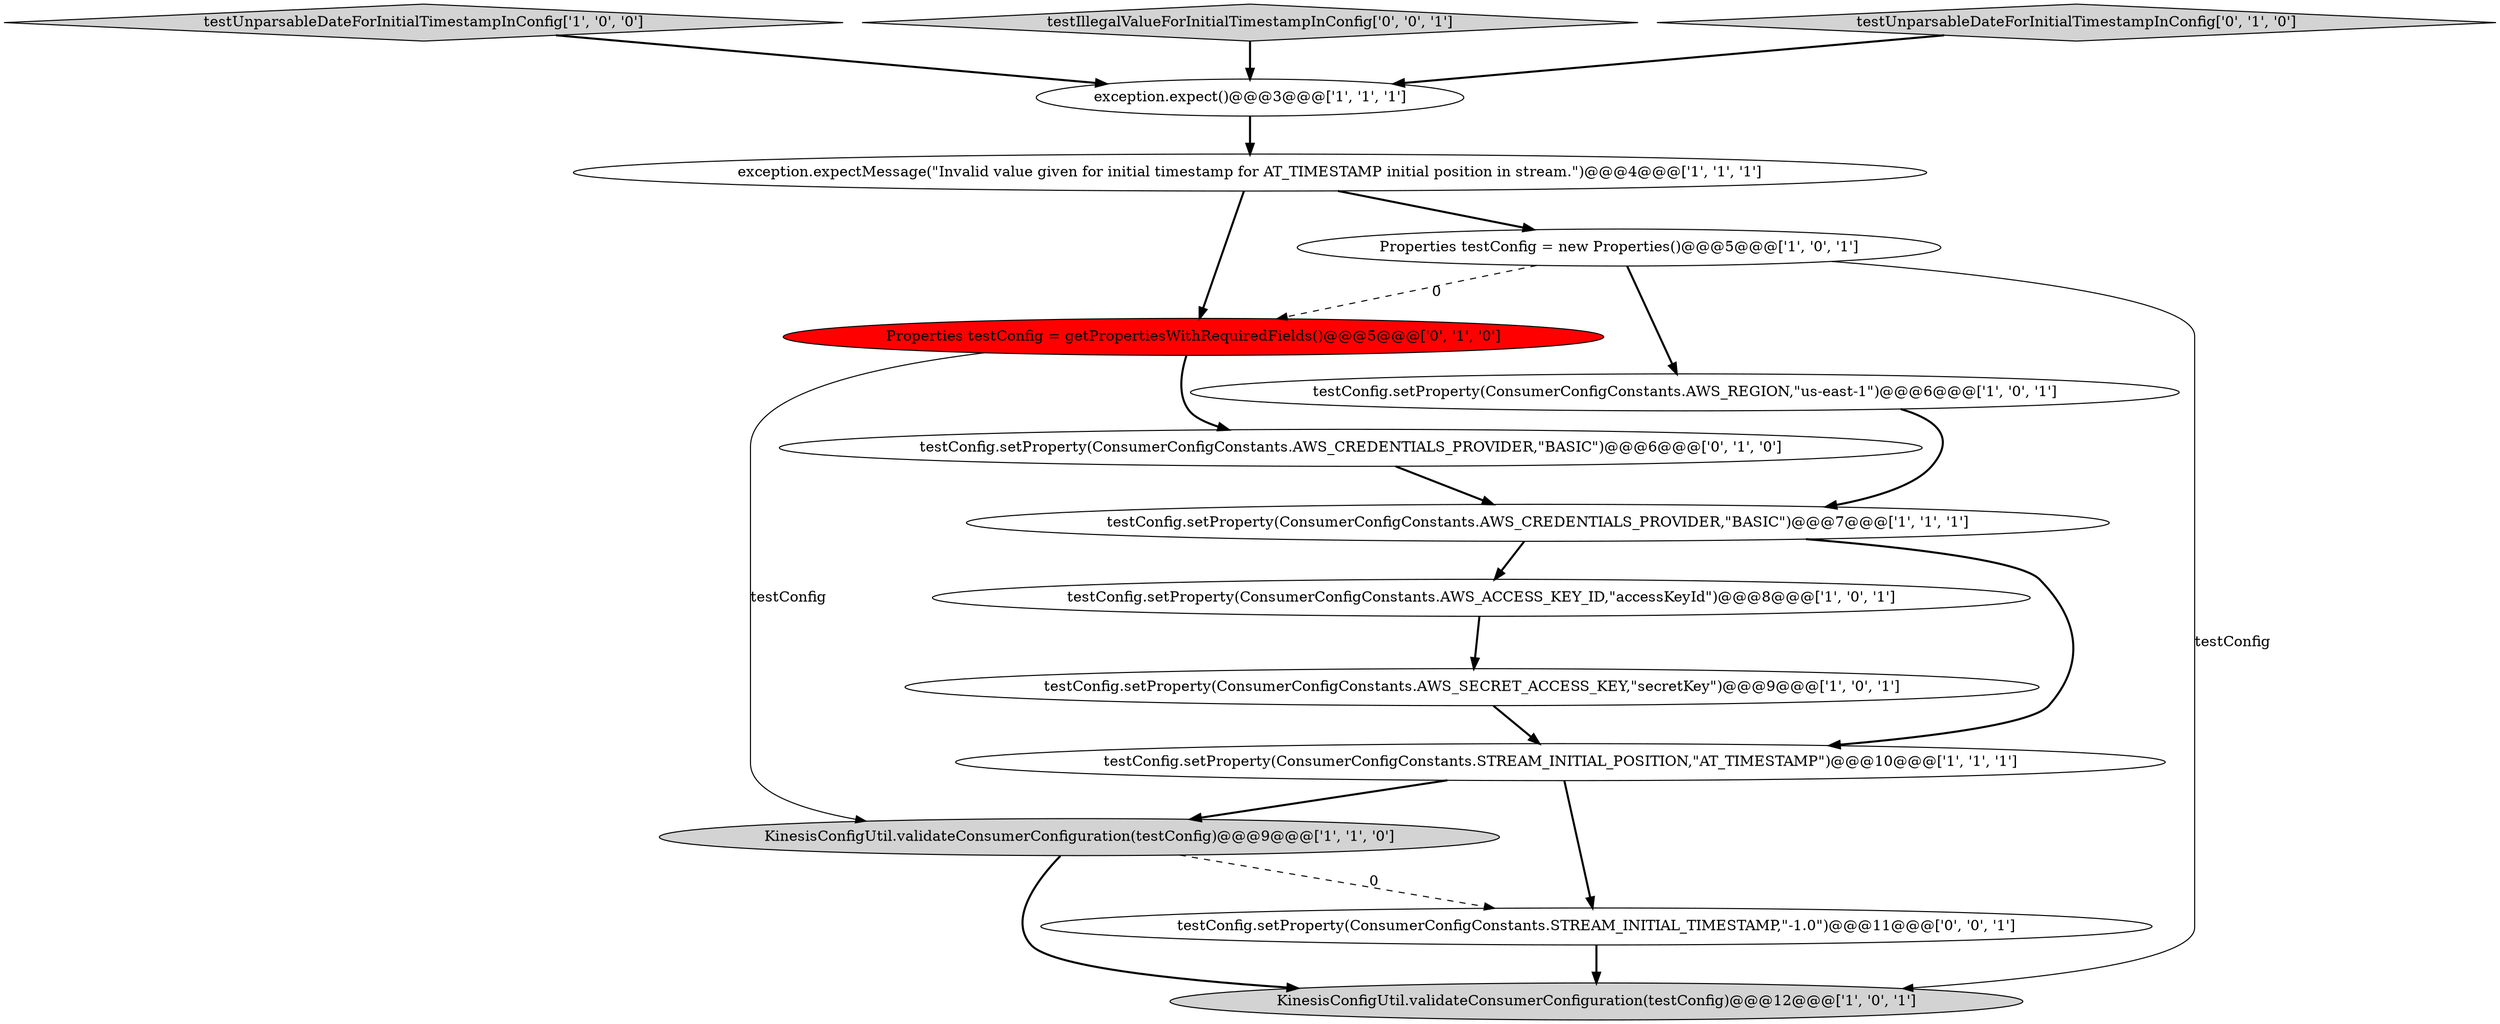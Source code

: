 digraph {
4 [style = filled, label = "KinesisConfigUtil.validateConsumerConfiguration(testConfig)@@@9@@@['1', '1', '0']", fillcolor = lightgray, shape = ellipse image = "AAA0AAABBB1BBB"];
2 [style = filled, label = "testConfig.setProperty(ConsumerConfigConstants.AWS_REGION,\"us-east-1\")@@@6@@@['1', '0', '1']", fillcolor = white, shape = ellipse image = "AAA0AAABBB1BBB"];
8 [style = filled, label = "KinesisConfigUtil.validateConsumerConfiguration(testConfig)@@@12@@@['1', '0', '1']", fillcolor = lightgray, shape = ellipse image = "AAA0AAABBB1BBB"];
9 [style = filled, label = "testConfig.setProperty(ConsumerConfigConstants.AWS_CREDENTIALS_PROVIDER,\"BASIC\")@@@7@@@['1', '1', '1']", fillcolor = white, shape = ellipse image = "AAA0AAABBB1BBB"];
10 [style = filled, label = "testUnparsableDateForInitialTimestampInConfig['1', '0', '0']", fillcolor = lightgray, shape = diamond image = "AAA0AAABBB1BBB"];
15 [style = filled, label = "testIllegalValueForInitialTimestampInConfig['0', '0', '1']", fillcolor = lightgray, shape = diamond image = "AAA0AAABBB3BBB"];
1 [style = filled, label = "testConfig.setProperty(ConsumerConfigConstants.AWS_ACCESS_KEY_ID,\"accessKeyId\")@@@8@@@['1', '0', '1']", fillcolor = white, shape = ellipse image = "AAA0AAABBB1BBB"];
13 [style = filled, label = "testUnparsableDateForInitialTimestampInConfig['0', '1', '0']", fillcolor = lightgray, shape = diamond image = "AAA0AAABBB2BBB"];
7 [style = filled, label = "Properties testConfig = new Properties()@@@5@@@['1', '0', '1']", fillcolor = white, shape = ellipse image = "AAA0AAABBB1BBB"];
11 [style = filled, label = "Properties testConfig = getPropertiesWithRequiredFields()@@@5@@@['0', '1', '0']", fillcolor = red, shape = ellipse image = "AAA1AAABBB2BBB"];
12 [style = filled, label = "testConfig.setProperty(ConsumerConfigConstants.AWS_CREDENTIALS_PROVIDER,\"BASIC\")@@@6@@@['0', '1', '0']", fillcolor = white, shape = ellipse image = "AAA0AAABBB2BBB"];
6 [style = filled, label = "exception.expectMessage(\"Invalid value given for initial timestamp for AT_TIMESTAMP initial position in stream.\")@@@4@@@['1', '1', '1']", fillcolor = white, shape = ellipse image = "AAA0AAABBB1BBB"];
14 [style = filled, label = "testConfig.setProperty(ConsumerConfigConstants.STREAM_INITIAL_TIMESTAMP,\"-1.0\")@@@11@@@['0', '0', '1']", fillcolor = white, shape = ellipse image = "AAA0AAABBB3BBB"];
0 [style = filled, label = "exception.expect()@@@3@@@['1', '1', '1']", fillcolor = white, shape = ellipse image = "AAA0AAABBB1BBB"];
5 [style = filled, label = "testConfig.setProperty(ConsumerConfigConstants.STREAM_INITIAL_POSITION,\"AT_TIMESTAMP\")@@@10@@@['1', '1', '1']", fillcolor = white, shape = ellipse image = "AAA0AAABBB1BBB"];
3 [style = filled, label = "testConfig.setProperty(ConsumerConfigConstants.AWS_SECRET_ACCESS_KEY,\"secretKey\")@@@9@@@['1', '0', '1']", fillcolor = white, shape = ellipse image = "AAA0AAABBB1BBB"];
0->6 [style = bold, label=""];
1->3 [style = bold, label=""];
7->11 [style = dashed, label="0"];
11->12 [style = bold, label=""];
2->9 [style = bold, label=""];
5->14 [style = bold, label=""];
7->8 [style = solid, label="testConfig"];
12->9 [style = bold, label=""];
3->5 [style = bold, label=""];
7->2 [style = bold, label=""];
15->0 [style = bold, label=""];
6->11 [style = bold, label=""];
10->0 [style = bold, label=""];
5->4 [style = bold, label=""];
9->5 [style = bold, label=""];
4->8 [style = bold, label=""];
4->14 [style = dashed, label="0"];
14->8 [style = bold, label=""];
9->1 [style = bold, label=""];
6->7 [style = bold, label=""];
11->4 [style = solid, label="testConfig"];
13->0 [style = bold, label=""];
}

